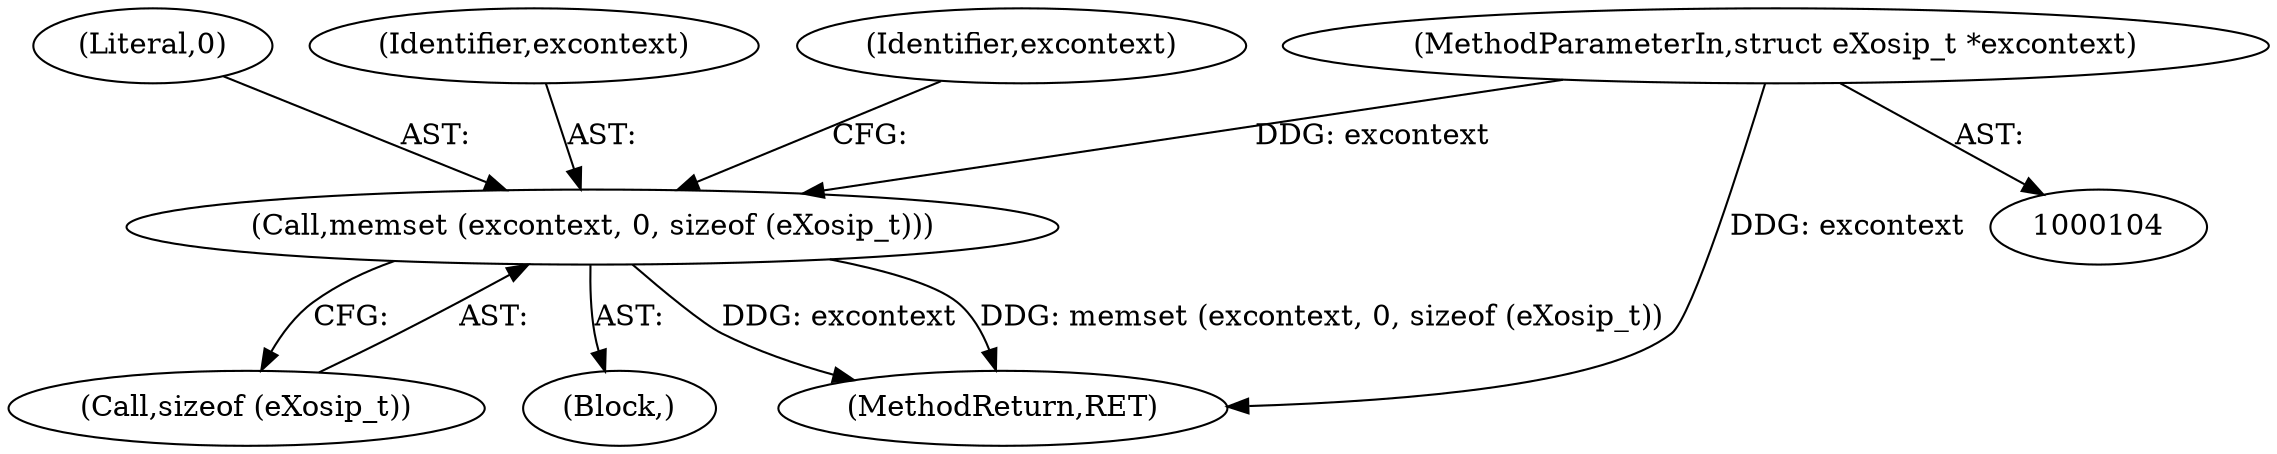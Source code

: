 digraph "0_savannah_2549e421c14aff886629b8482c14af800f411070@API" {
"1000109" [label="(Call,memset (excontext, 0, sizeof (eXosip_t)))"];
"1000105" [label="(MethodParameterIn,struct eXosip_t *excontext)"];
"1000111" [label="(Literal,0)"];
"1000109" [label="(Call,memset (excontext, 0, sizeof (eXosip_t)))"];
"1000110" [label="(Identifier,excontext)"];
"1000112" [label="(Call,sizeof (eXosip_t))"];
"1000105" [label="(MethodParameterIn,struct eXosip_t *excontext)"];
"1000106" [label="(Block,)"];
"1000389" [label="(MethodReturn,RET)"];
"1000116" [label="(Identifier,excontext)"];
"1000109" -> "1000106"  [label="AST: "];
"1000109" -> "1000112"  [label="CFG: "];
"1000110" -> "1000109"  [label="AST: "];
"1000111" -> "1000109"  [label="AST: "];
"1000112" -> "1000109"  [label="AST: "];
"1000116" -> "1000109"  [label="CFG: "];
"1000109" -> "1000389"  [label="DDG: excontext"];
"1000109" -> "1000389"  [label="DDG: memset (excontext, 0, sizeof (eXosip_t))"];
"1000105" -> "1000109"  [label="DDG: excontext"];
"1000105" -> "1000104"  [label="AST: "];
"1000105" -> "1000389"  [label="DDG: excontext"];
}
